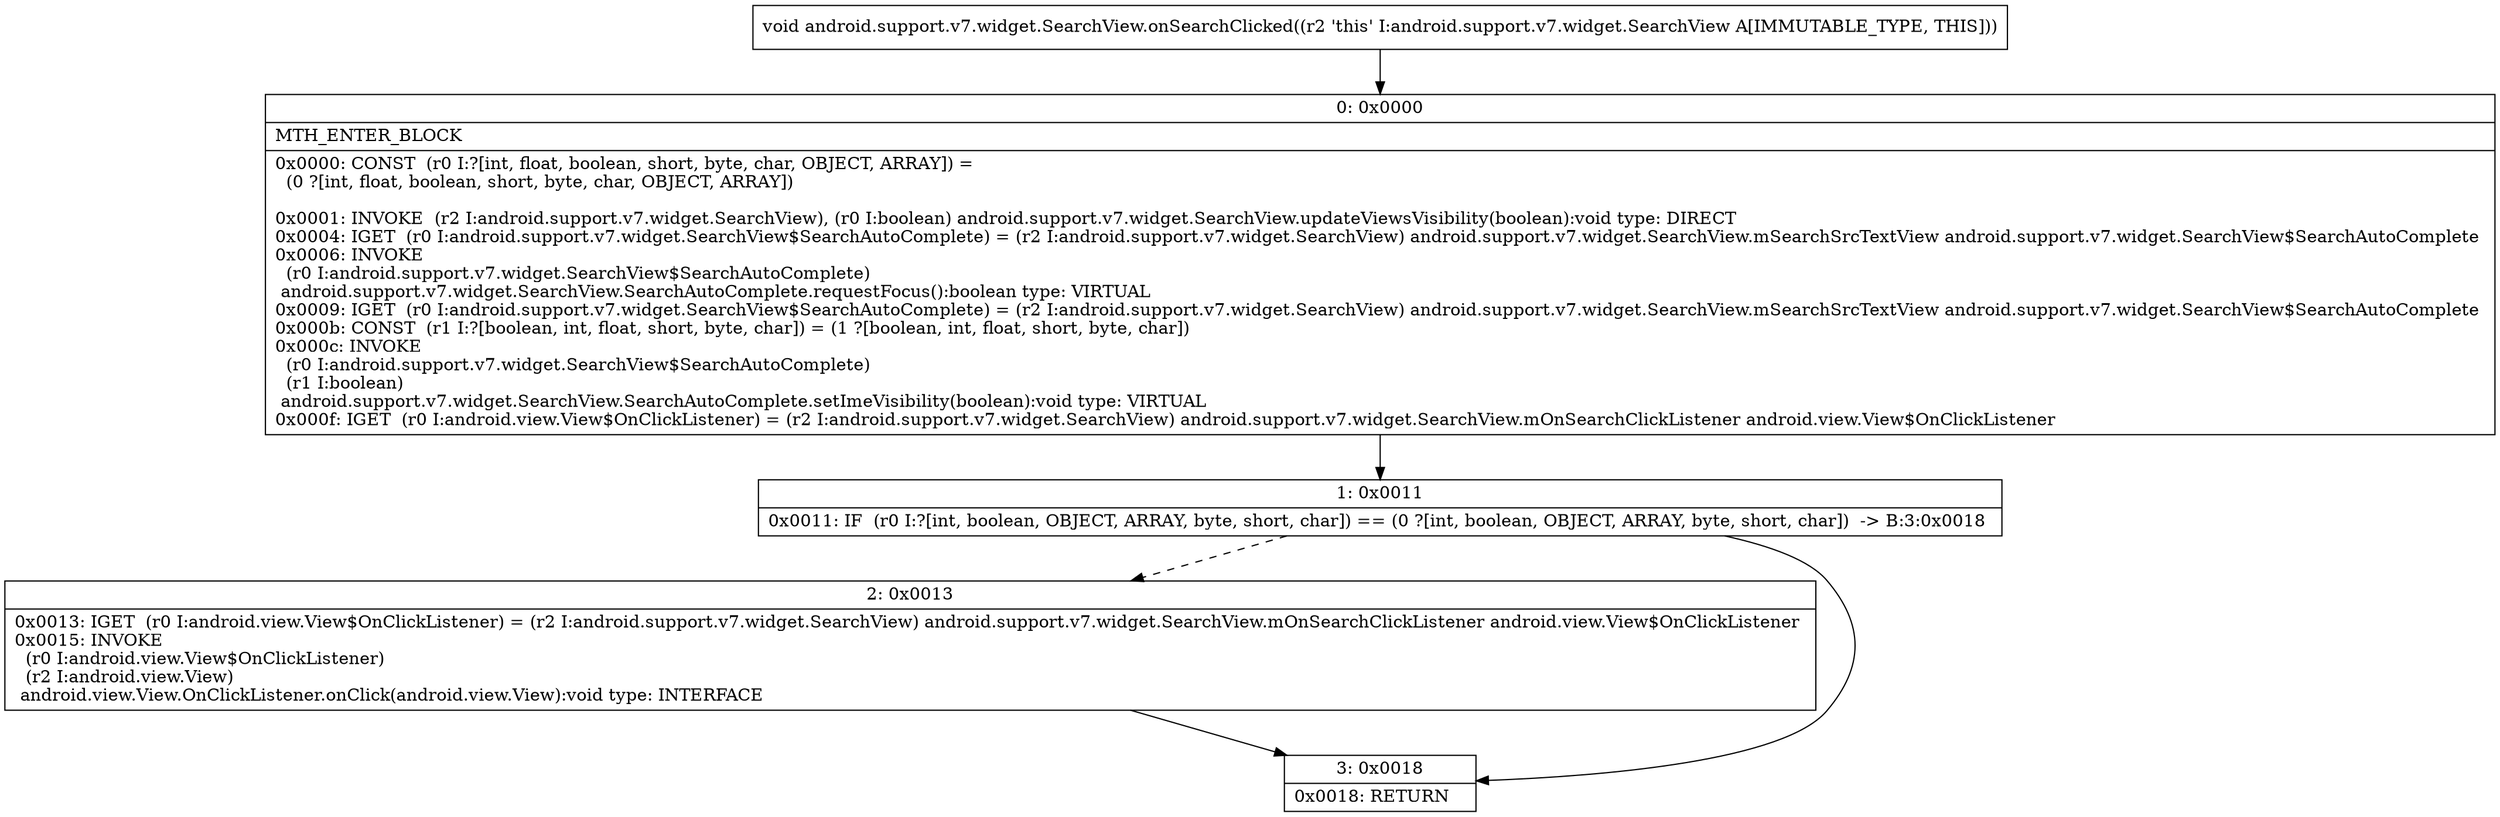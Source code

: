 digraph "CFG forandroid.support.v7.widget.SearchView.onSearchClicked()V" {
Node_0 [shape=record,label="{0\:\ 0x0000|MTH_ENTER_BLOCK\l|0x0000: CONST  (r0 I:?[int, float, boolean, short, byte, char, OBJECT, ARRAY]) = \l  (0 ?[int, float, boolean, short, byte, char, OBJECT, ARRAY])\l \l0x0001: INVOKE  (r2 I:android.support.v7.widget.SearchView), (r0 I:boolean) android.support.v7.widget.SearchView.updateViewsVisibility(boolean):void type: DIRECT \l0x0004: IGET  (r0 I:android.support.v7.widget.SearchView$SearchAutoComplete) = (r2 I:android.support.v7.widget.SearchView) android.support.v7.widget.SearchView.mSearchSrcTextView android.support.v7.widget.SearchView$SearchAutoComplete \l0x0006: INVOKE  \l  (r0 I:android.support.v7.widget.SearchView$SearchAutoComplete)\l android.support.v7.widget.SearchView.SearchAutoComplete.requestFocus():boolean type: VIRTUAL \l0x0009: IGET  (r0 I:android.support.v7.widget.SearchView$SearchAutoComplete) = (r2 I:android.support.v7.widget.SearchView) android.support.v7.widget.SearchView.mSearchSrcTextView android.support.v7.widget.SearchView$SearchAutoComplete \l0x000b: CONST  (r1 I:?[boolean, int, float, short, byte, char]) = (1 ?[boolean, int, float, short, byte, char]) \l0x000c: INVOKE  \l  (r0 I:android.support.v7.widget.SearchView$SearchAutoComplete)\l  (r1 I:boolean)\l android.support.v7.widget.SearchView.SearchAutoComplete.setImeVisibility(boolean):void type: VIRTUAL \l0x000f: IGET  (r0 I:android.view.View$OnClickListener) = (r2 I:android.support.v7.widget.SearchView) android.support.v7.widget.SearchView.mOnSearchClickListener android.view.View$OnClickListener \l}"];
Node_1 [shape=record,label="{1\:\ 0x0011|0x0011: IF  (r0 I:?[int, boolean, OBJECT, ARRAY, byte, short, char]) == (0 ?[int, boolean, OBJECT, ARRAY, byte, short, char])  \-\> B:3:0x0018 \l}"];
Node_2 [shape=record,label="{2\:\ 0x0013|0x0013: IGET  (r0 I:android.view.View$OnClickListener) = (r2 I:android.support.v7.widget.SearchView) android.support.v7.widget.SearchView.mOnSearchClickListener android.view.View$OnClickListener \l0x0015: INVOKE  \l  (r0 I:android.view.View$OnClickListener)\l  (r2 I:android.view.View)\l android.view.View.OnClickListener.onClick(android.view.View):void type: INTERFACE \l}"];
Node_3 [shape=record,label="{3\:\ 0x0018|0x0018: RETURN   \l}"];
MethodNode[shape=record,label="{void android.support.v7.widget.SearchView.onSearchClicked((r2 'this' I:android.support.v7.widget.SearchView A[IMMUTABLE_TYPE, THIS])) }"];
MethodNode -> Node_0;
Node_0 -> Node_1;
Node_1 -> Node_2[style=dashed];
Node_1 -> Node_3;
Node_2 -> Node_3;
}

